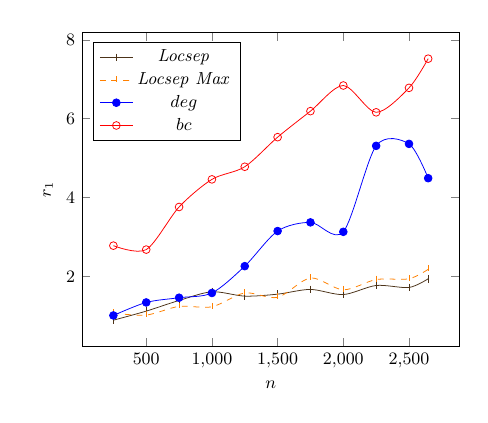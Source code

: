 \tikzstyle{textstyle}=[font=\fontsize{9}{9}\selectfont]
\begin{tikzpicture}[textstyle, scale=0.7]
    \begin{axis}[
        xlabel={$n$},
        ylabel={$r_{1}$},
		legend pos=north west
        ]
        
    \addplot[smooth,mark=|,color=black!60!brown, solid] plot coordinates {
		(250,0.89)
		(500,1.12)
		(750,1.39)
		(1000,1.61)
		(1250,1.50)
		(1500,1.55)
		(1750,1.67)
		(2000,1.54)
		(2250,1.77)
		(2500,1.72)
		(2646,1.94)
    };
    \addlegendentry{\textit{Locsep}}
    
    \addplot[smooth,mark=|,color=orange, dashed] plot coordinates {
		(250,1.07)
		(500,1.02)
		(750,1.24)
		(1000,1.23)
		(1250,1.58)
		(1500,1.47)
		(1750,1.96)
		(2000,1.66)
		(2250,1.92)
		(2500,1.94)
		(2646,2.18)
    };
    \addlegendentry{\textit{Locsep Max}}
    
    \addplot[smooth,mark=*,color=blue, solid] plot coordinates {
		(250,1.01)
		(500,1.34)
		(750,1.46)
		(1000,1.58)
		(1250,2.26)
		(1500,3.15)
		(1750,3.37)
		(2000,3.13)
		(2250,5.31)
		(2500,5.36)
		(2646,4.49)
    };
    \addlegendentry{$deg$}

    \addplot[smooth,mark=o, color=red, solid] plot coordinates {
		(250,2.78)
		(500,2.68)
		(750,3.76)
		(1000,4.46)
		(1250,4.78)
		(1500,5.53)
		(1750,6.19)
		(2000,6.84)
		(2250,6.16)
		(2500,6.78)
		(2646,7.52)
    };
    \addlegendentry{$bc$}
    
    \end{axis}
\end{tikzpicture}
